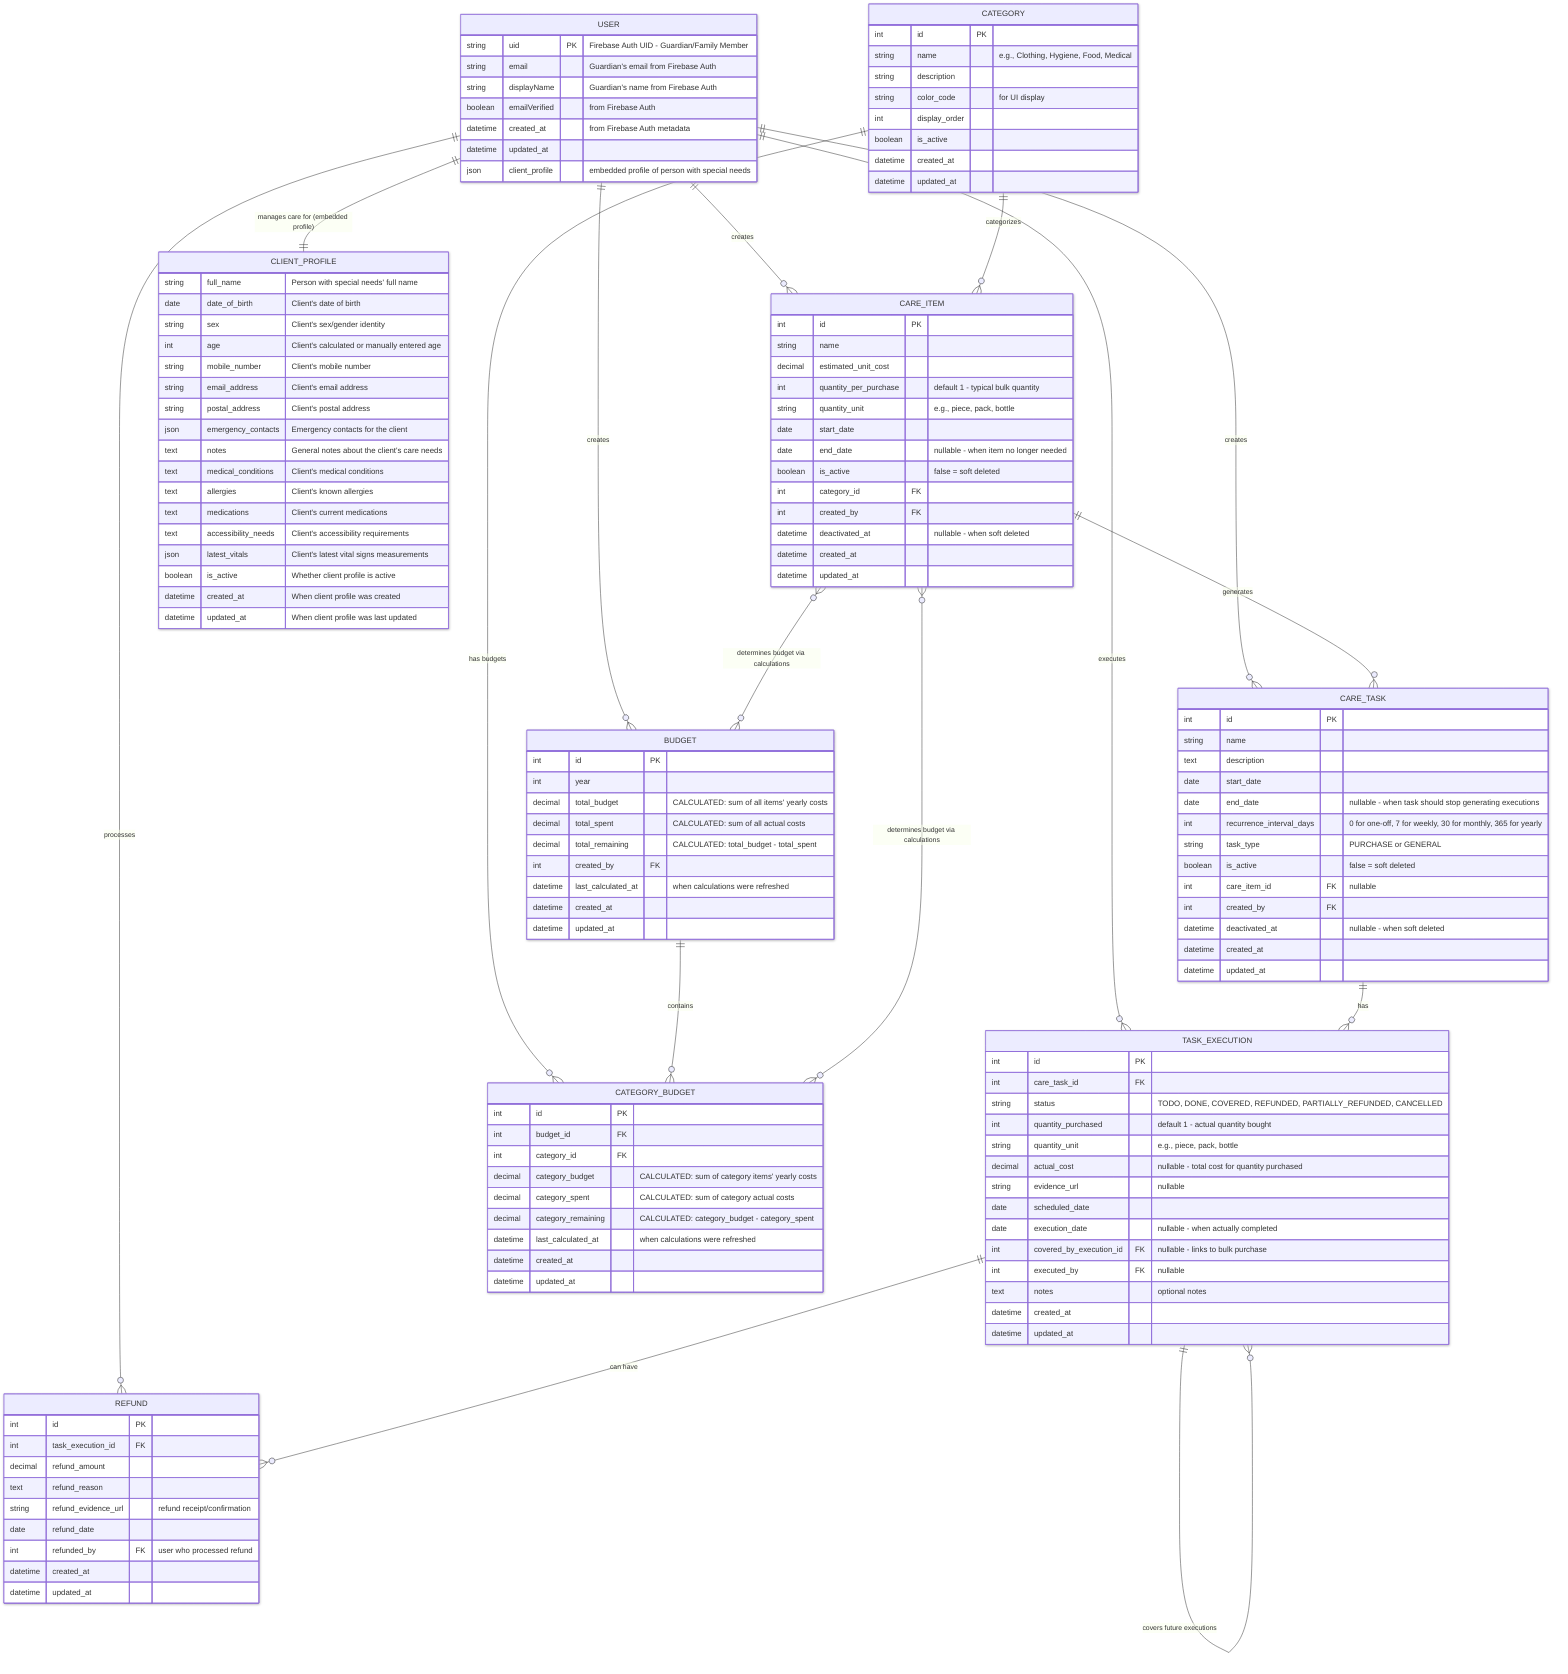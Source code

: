 ---
config:
  look: neo
---
erDiagram
    USER {
        string uid PK "Firebase Auth UID - Guardian/Family Member"
        string email "Guardian's email from Firebase Auth"
        string displayName "Guardian's name from Firebase Auth"
        boolean emailVerified "from Firebase Auth"
        datetime created_at "from Firebase Auth metadata"
        datetime updated_at
        json client_profile "embedded profile of person with special needs"
    }
    CATEGORY {
        int id PK
        string name "e.g., Clothing, Hygiene, Food, Medical"
        string description
        string color_code "for UI display"
        int display_order
        boolean is_active
        datetime created_at
        datetime updated_at
    }
    CARE_ITEM {
        int id PK
        string name
        decimal estimated_unit_cost
        int quantity_per_purchase "default 1 - typical bulk quantity"
        string quantity_unit "e.g., piece, pack, bottle"
        date start_date
        date end_date "nullable - when item no longer needed"
        boolean is_active "false = soft deleted"
        int category_id FK
        int created_by FK
        datetime deactivated_at "nullable - when soft deleted"
        datetime created_at
        datetime updated_at
    }
    CARE_TASK {
        int id PK
        string name
        text description
        date start_date
        date end_date "nullable - when task should stop generating executions"
        int recurrence_interval_days "0 for one-off, 7 for weekly, 30 for monthly, 365 for yearly"
        string task_type "PURCHASE or GENERAL"
        boolean is_active "false = soft deleted"
        int care_item_id FK "nullable"
        int created_by FK
        datetime deactivated_at "nullable - when soft deleted"
        datetime created_at
        datetime updated_at
    }
    TASK_EXECUTION {
        int id PK
        int care_task_id FK
        string status "TODO, DONE, COVERED, REFUNDED, PARTIALLY_REFUNDED, CANCELLED"
        int quantity_purchased "default 1 - actual quantity bought"
        string quantity_unit "e.g., piece, pack, bottle"
        decimal actual_cost "nullable - total cost for quantity purchased"
        string evidence_url "nullable"
        date scheduled_date
        date execution_date "nullable - when actually completed"
        int covered_by_execution_id FK "nullable - links to bulk purchase"
        int executed_by FK "nullable"
        text notes "optional notes"
        datetime created_at
        datetime updated_at
    }
    REFUND {
        int id PK
        int task_execution_id FK
        decimal refund_amount
        text refund_reason
        string refund_evidence_url "refund receipt/confirmation"
        date refund_date
        int refunded_by FK "user who processed refund"
        datetime created_at
        datetime updated_at
    }
    BUDGET {
        int id PK
        int year
        decimal total_budget "CALCULATED: sum of all items' yearly costs"
        decimal total_spent "CALCULATED: sum of all actual costs"
        decimal total_remaining "CALCULATED: total_budget - total_spent"
        int created_by FK
        datetime last_calculated_at "when calculations were refreshed"
        datetime created_at
        datetime updated_at
    }
    CATEGORY_BUDGET {
        int id PK
        int budget_id FK
        int category_id FK
        decimal category_budget "CALCULATED: sum of category items' yearly costs"
        decimal category_spent "CALCULATED: sum of category actual costs"
        decimal category_remaining "CALCULATED: category_budget - category_spent"
        datetime last_calculated_at "when calculations were refreshed"
        datetime created_at
        datetime updated_at
    }
    CLIENT_PROFILE {
        string full_name "Person with special needs' full name"
        date date_of_birth "Client's date of birth"
        string sex "Client's sex/gender identity"
        int age "Client's calculated or manually entered age"
        string mobile_number "Client's mobile number"
        string email_address "Client's email address"
        string postal_address "Client's postal address"
        json emergency_contacts "Emergency contacts for the client"
        text notes "General notes about the client's care needs"
        text medical_conditions "Client's medical conditions"
        text allergies "Client's known allergies"
        text medications "Client's current medications"
        text accessibility_needs "Client's accessibility requirements"
        json latest_vitals "Client's latest vital signs measurements"
        boolean is_active "Whether client profile is active"
        datetime created_at "When client profile was created"
        datetime updated_at "When client profile was last updated"
    }
    USER ||--o{ CARE_ITEM : "creates"
    USER ||--o{ CARE_TASK : "creates"
    USER ||--o{ TASK_EXECUTION : "executes"
    USER ||--o{ BUDGET : "creates"
    USER ||--o{ REFUND : "processes"
    CATEGORY ||--o{ CARE_ITEM : "categorizes"
    CATEGORY ||--o{ CATEGORY_BUDGET : "has budgets"
    BUDGET ||--o{ CATEGORY_BUDGET : "contains"
    CARE_ITEM ||--o{ CARE_TASK : "generates"
    CARE_TASK ||--o{ TASK_EXECUTION : "has"
    TASK_EXECUTION ||--o{ REFUND : "can have"
    TASK_EXECUTION ||--o{ TASK_EXECUTION : "covers future executions"
    CARE_ITEM }o--o{ BUDGET : "determines budget via calculations"
    CARE_ITEM }o--o{ CATEGORY_BUDGET : "determines budget via calculations"
    USER ||--|| CLIENT_PROFILE : "manages care for (embedded profile)"